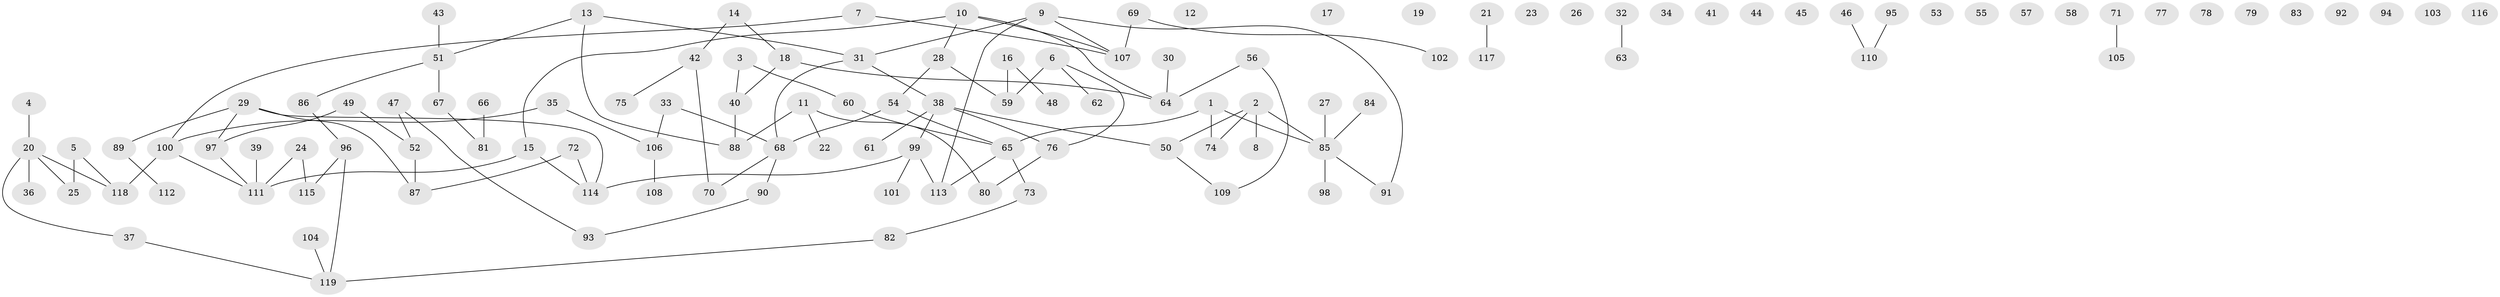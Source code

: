 // coarse degree distribution, {3: 0.3125, 2: 0.3541666666666667, 6: 0.020833333333333332, 4: 0.0625, 5: 0.020833333333333332, 10: 0.020833333333333332, 9: 0.020833333333333332, 1: 0.1875}
// Generated by graph-tools (version 1.1) at 2025/48/03/04/25 22:48:08]
// undirected, 119 vertices, 116 edges
graph export_dot {
  node [color=gray90,style=filled];
  1;
  2;
  3;
  4;
  5;
  6;
  7;
  8;
  9;
  10;
  11;
  12;
  13;
  14;
  15;
  16;
  17;
  18;
  19;
  20;
  21;
  22;
  23;
  24;
  25;
  26;
  27;
  28;
  29;
  30;
  31;
  32;
  33;
  34;
  35;
  36;
  37;
  38;
  39;
  40;
  41;
  42;
  43;
  44;
  45;
  46;
  47;
  48;
  49;
  50;
  51;
  52;
  53;
  54;
  55;
  56;
  57;
  58;
  59;
  60;
  61;
  62;
  63;
  64;
  65;
  66;
  67;
  68;
  69;
  70;
  71;
  72;
  73;
  74;
  75;
  76;
  77;
  78;
  79;
  80;
  81;
  82;
  83;
  84;
  85;
  86;
  87;
  88;
  89;
  90;
  91;
  92;
  93;
  94;
  95;
  96;
  97;
  98;
  99;
  100;
  101;
  102;
  103;
  104;
  105;
  106;
  107;
  108;
  109;
  110;
  111;
  112;
  113;
  114;
  115;
  116;
  117;
  118;
  119;
  1 -- 65;
  1 -- 74;
  1 -- 85;
  2 -- 8;
  2 -- 50;
  2 -- 74;
  2 -- 85;
  3 -- 40;
  3 -- 60;
  4 -- 20;
  5 -- 25;
  5 -- 118;
  6 -- 59;
  6 -- 62;
  6 -- 76;
  7 -- 100;
  7 -- 107;
  9 -- 31;
  9 -- 91;
  9 -- 107;
  9 -- 113;
  10 -- 15;
  10 -- 28;
  10 -- 64;
  10 -- 107;
  11 -- 22;
  11 -- 80;
  11 -- 88;
  13 -- 31;
  13 -- 51;
  13 -- 88;
  14 -- 18;
  14 -- 42;
  15 -- 111;
  15 -- 114;
  16 -- 48;
  16 -- 59;
  18 -- 40;
  18 -- 64;
  20 -- 25;
  20 -- 36;
  20 -- 37;
  20 -- 118;
  21 -- 117;
  24 -- 111;
  24 -- 115;
  27 -- 85;
  28 -- 54;
  28 -- 59;
  29 -- 87;
  29 -- 89;
  29 -- 97;
  29 -- 114;
  30 -- 64;
  31 -- 38;
  31 -- 68;
  32 -- 63;
  33 -- 68;
  33 -- 106;
  35 -- 100;
  35 -- 106;
  37 -- 119;
  38 -- 50;
  38 -- 61;
  38 -- 76;
  38 -- 99;
  39 -- 111;
  40 -- 88;
  42 -- 70;
  42 -- 75;
  43 -- 51;
  46 -- 110;
  47 -- 52;
  47 -- 93;
  49 -- 52;
  49 -- 97;
  50 -- 109;
  51 -- 67;
  51 -- 86;
  52 -- 87;
  54 -- 65;
  54 -- 68;
  56 -- 64;
  56 -- 109;
  60 -- 65;
  65 -- 73;
  65 -- 113;
  66 -- 81;
  67 -- 81;
  68 -- 70;
  68 -- 90;
  69 -- 102;
  69 -- 107;
  71 -- 105;
  72 -- 87;
  72 -- 114;
  73 -- 82;
  76 -- 80;
  82 -- 119;
  84 -- 85;
  85 -- 91;
  85 -- 98;
  86 -- 96;
  89 -- 112;
  90 -- 93;
  95 -- 110;
  96 -- 115;
  96 -- 119;
  97 -- 111;
  99 -- 101;
  99 -- 113;
  99 -- 114;
  100 -- 111;
  100 -- 118;
  104 -- 119;
  106 -- 108;
}
